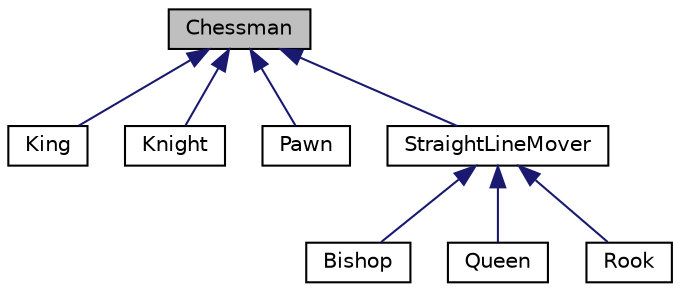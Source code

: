 digraph "Chessman"
{
  edge [fontname="Helvetica",fontsize="10",labelfontname="Helvetica",labelfontsize="10"];
  node [fontname="Helvetica",fontsize="10",shape=record];
  Node1 [label="Chessman",height=0.2,width=0.4,color="black", fillcolor="grey75", style="filled", fontcolor="black"];
  Node1 -> Node2 [dir="back",color="midnightblue",fontsize="10",style="solid",fontname="Helvetica"];
  Node2 [label="King",height=0.2,width=0.4,color="black", fillcolor="white", style="filled",URL="$classKing.html"];
  Node1 -> Node3 [dir="back",color="midnightblue",fontsize="10",style="solid",fontname="Helvetica"];
  Node3 [label="Knight",height=0.2,width=0.4,color="black", fillcolor="white", style="filled",URL="$classKnight.html"];
  Node1 -> Node4 [dir="back",color="midnightblue",fontsize="10",style="solid",fontname="Helvetica"];
  Node4 [label="Pawn",height=0.2,width=0.4,color="black", fillcolor="white", style="filled",URL="$classPawn.html"];
  Node1 -> Node5 [dir="back",color="midnightblue",fontsize="10",style="solid",fontname="Helvetica"];
  Node5 [label="StraightLineMover",height=0.2,width=0.4,color="black", fillcolor="white", style="filled",URL="$classStraightLineMover.html"];
  Node5 -> Node6 [dir="back",color="midnightblue",fontsize="10",style="solid",fontname="Helvetica"];
  Node6 [label="Bishop",height=0.2,width=0.4,color="black", fillcolor="white", style="filled",URL="$classBishop.html"];
  Node5 -> Node7 [dir="back",color="midnightblue",fontsize="10",style="solid",fontname="Helvetica"];
  Node7 [label="Queen",height=0.2,width=0.4,color="black", fillcolor="white", style="filled",URL="$classQueen.html"];
  Node5 -> Node8 [dir="back",color="midnightblue",fontsize="10",style="solid",fontname="Helvetica"];
  Node8 [label="Rook",height=0.2,width=0.4,color="black", fillcolor="white", style="filled",URL="$classRook.html"];
}

